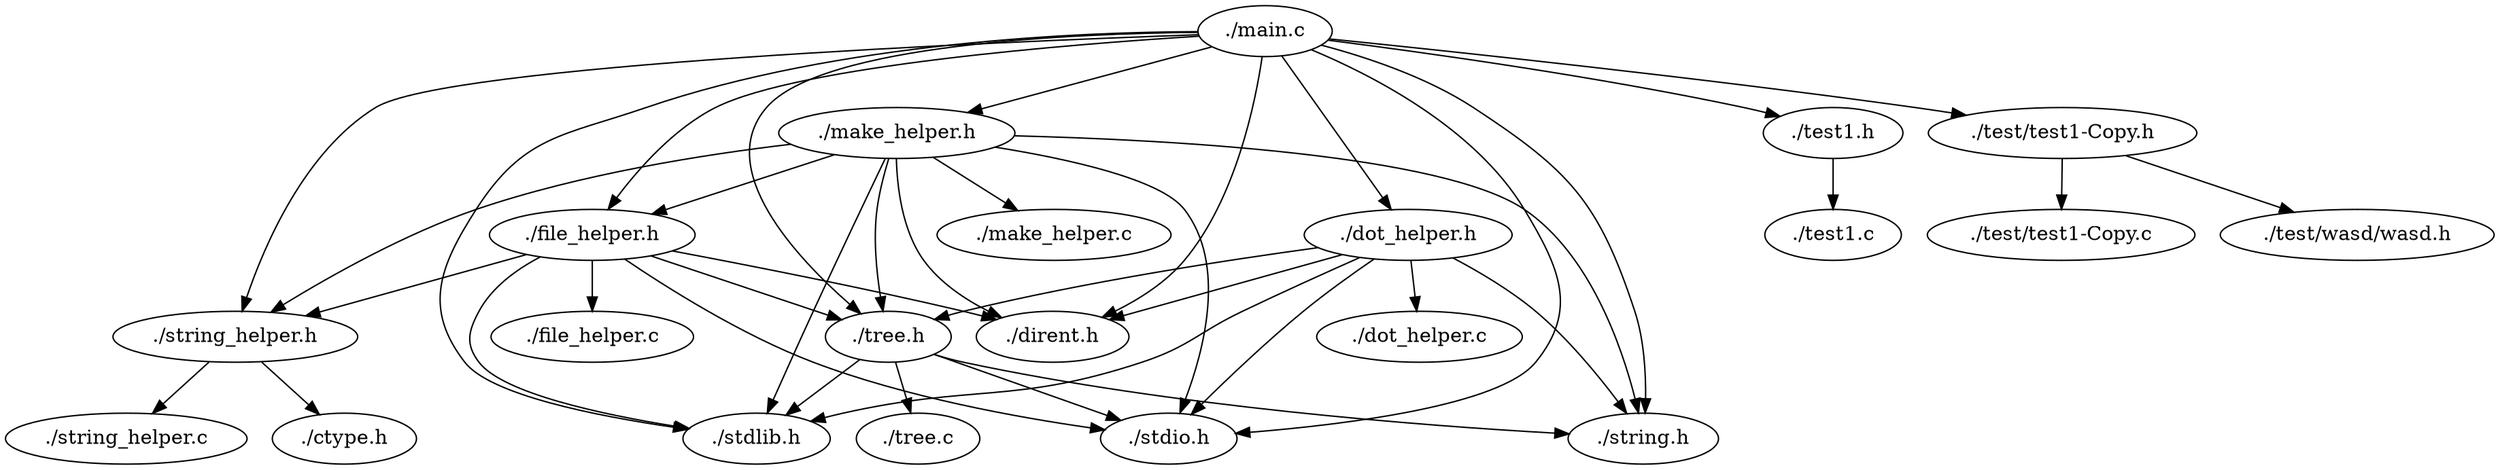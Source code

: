 digraph {
	"./main.c" -> "./stdio.h";
	"./main.c" -> "./dirent.h";
	"./main.c" -> "./string.h";
	"./main.c" -> "./stdlib.h";
	"./tree.h" -> "./tree.c";
	"./tree.h" -> "./stdlib.h";
	"./tree.h" -> "./string.h";
	"./tree.h" -> "./stdio.h";
	"./main.c" -> "./tree.h";
	"./string_helper.h" -> "./string_helper.c";
	"./string_helper.h" -> "./ctype.h";
	"./main.c" -> "./string_helper.h";
	"./file_helper.h" -> "./file_helper.c";
	"./file_helper.h" -> "./stdio.h";
	"./file_helper.h" -> "./dirent.h";
	"./file_helper.h" -> "./stdlib.h";
	"./file_helper.h" -> "./tree.h";
	"./file_helper.h" -> "./string_helper.h";
	"./main.c" -> "./file_helper.h";
	"./dot_helper.h" -> "./dot_helper.c";
	"./dot_helper.h" -> "./stdio.h";
	"./dot_helper.h" -> "./string.h";
	"./dot_helper.h" -> "./stdlib.h";
	"./dot_helper.h" -> "./dirent.h";
	"./dot_helper.h" -> "./tree.h";
	"./main.c" -> "./dot_helper.h";
	"./make_helper.h" -> "./make_helper.c";
	"./make_helper.h" -> "./stdio.h";
	"./make_helper.h" -> "./string.h";
	"./make_helper.h" -> "./stdlib.h";
	"./make_helper.h" -> "./dirent.h";
	"./make_helper.h" -> "./tree.h";
	"./make_helper.h" -> "./string_helper.h";
	"./make_helper.h" -> "./file_helper.h";
	"./main.c" -> "./make_helper.h";
	"./test1.h" -> "./test1.c";
	"./main.c" -> "./test1.h";
	"./test/test1-Copy.h" -> "./test/test1-Copy.c";
	"./test/test1-Copy.h" -> "./test/wasd/wasd.h";
	"./main.c" -> "./test/test1-Copy.h";
}

